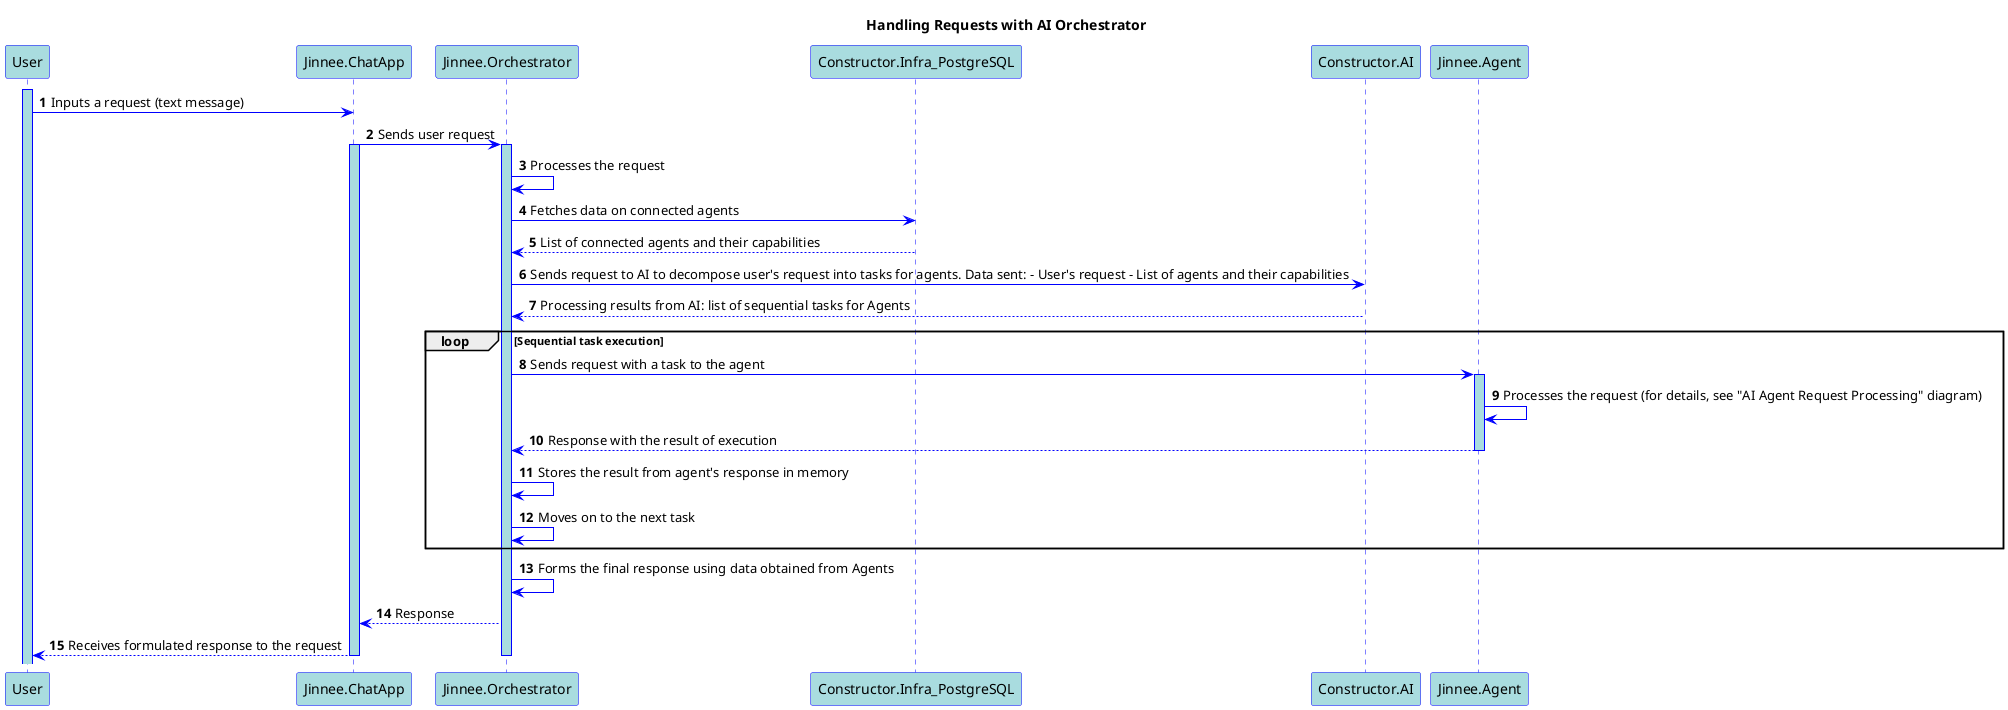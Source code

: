 @startuml
autonumber

skinparam sequence {
	ArrowColor blue

	LifeLineBorderColor blue
	LifeLineBackgroundColor #A9DCDF

	ParticipantBorderColor blue
	ParticipantBackgroundColor #A9DCDF
	ParticipantFontColor black

	ActorBorderColor blue
	ActorBackgroundColor #A9DCDF
}

<style>
	.success * {
		BackgroundColor #90ee90
		FontColor Black
		RoundCorner 10
	}
</style>

title Handling Requests with AI Orchestrator
activate User
User -> Jinnee.ChatApp: Inputs a request (text message)
Jinnee.ChatApp -> Jinnee.Orchestrator: Sends user request
activate Jinnee.ChatApp
activate Jinnee.Orchestrator
Jinnee.Orchestrator -> Jinnee.Orchestrator: Processes the request
Jinnee.Orchestrator -> Constructor.Infra_PostgreSQL: Fetches data on connected agents
Constructor.Infra_PostgreSQL --> Jinnee.Orchestrator: List of connected agents and their capabilities
Jinnee.Orchestrator -> Constructor.AI: Sends request to AI to decompose user's request into tasks for agents. Data sent: - User's request - List of agents and their capabilities
Constructor.AI --> Jinnee.Orchestrator: Processing results from AI: list of sequential tasks for Agents
loop Sequential task execution
 Jinnee.Orchestrator -> Jinnee.Agent: Sends request with a task to the agent
 activate Jinnee.Agent
 Jinnee.Agent -> Jinnee.Agent: Processes the request (for details, see "AI Agent Request Processing" diagram)
 Jinnee.Agent --> Jinnee.Orchestrator: Response with the result of execution
 deactivate Jinnee.Agent
 Jinnee.Orchestrator -> Jinnee.Orchestrator: Stores the result from agent's response in memory
 Jinnee.Orchestrator -> Jinnee.Orchestrator: Moves on to the next task
end
Jinnee.Orchestrator -> Jinnee.Orchestrator: Forms the final response using data obtained from Agents
Jinnee.Orchestrator --> Jinnee.ChatApp: Response
Jinnee.ChatApp --> User: Receives formulated response to the request
deactivate Jinnee.Orchestrator
deactivate Jinnee.ChatApp

@enduml
